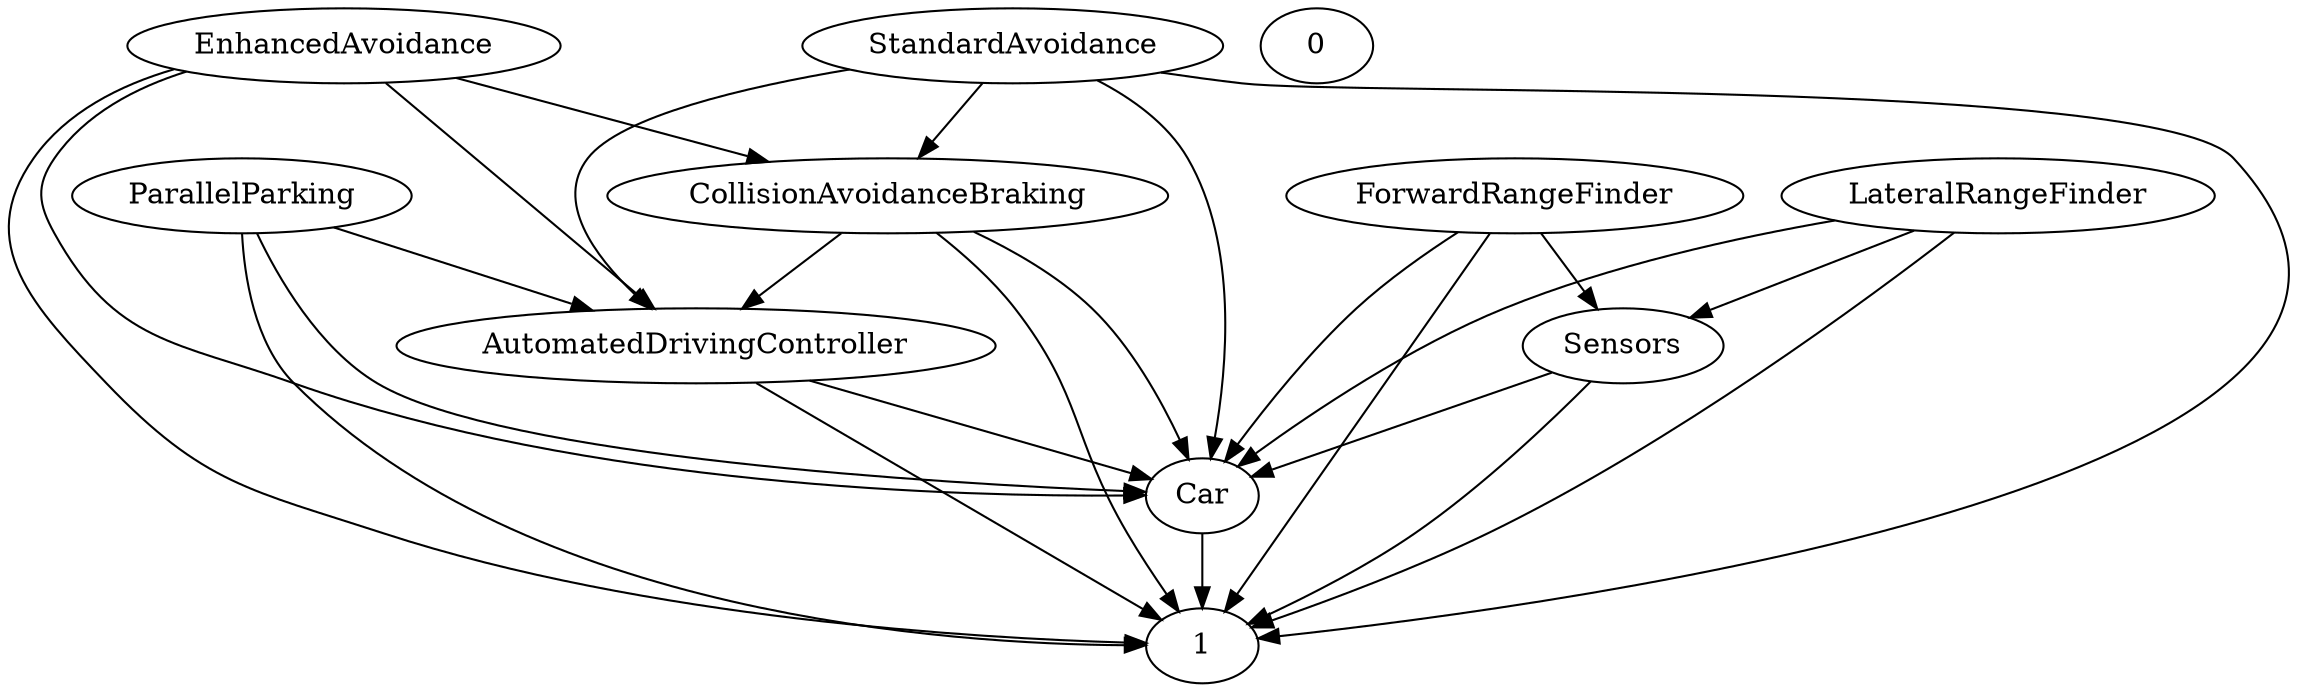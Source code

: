 digraph G {
  ForwardRangeFinder;
  ParallelParking;
  EnhancedAvoidance;
  CollisionAvoidanceBraking;
  StandardAvoidance;
  Sensors;
  0;
  Car;
  LateralRangeFinder;
  1;
  AutomatedDrivingController;
  EnhancedAvoidance -> CollisionAvoidanceBraking;
  Car -> 1;
  ParallelParking -> AutomatedDrivingController;
  LateralRangeFinder -> Sensors;
  AutomatedDrivingController -> Car;
  ForwardRangeFinder -> Sensors;
  StandardAvoidance -> CollisionAvoidanceBraking;
  CollisionAvoidanceBraking -> AutomatedDrivingController;
  Sensors -> Car;
  ForwardRangeFinder -> Car;
  ParallelParking -> Car;
  EnhancedAvoidance -> AutomatedDrivingController;
  CollisionAvoidanceBraking -> Car;
  StandardAvoidance -> Car;
  StandardAvoidance -> AutomatedDrivingController;
  Sensors -> 1;
  LateralRangeFinder -> Car;
  LateralRangeFinder -> 1;
  AutomatedDrivingController -> 1;
  ForwardRangeFinder -> 1;
  ParallelParking -> 1;
  EnhancedAvoidance -> Car;
  EnhancedAvoidance -> 1;
  CollisionAvoidanceBraking -> 1;
  StandardAvoidance -> 1;
}
